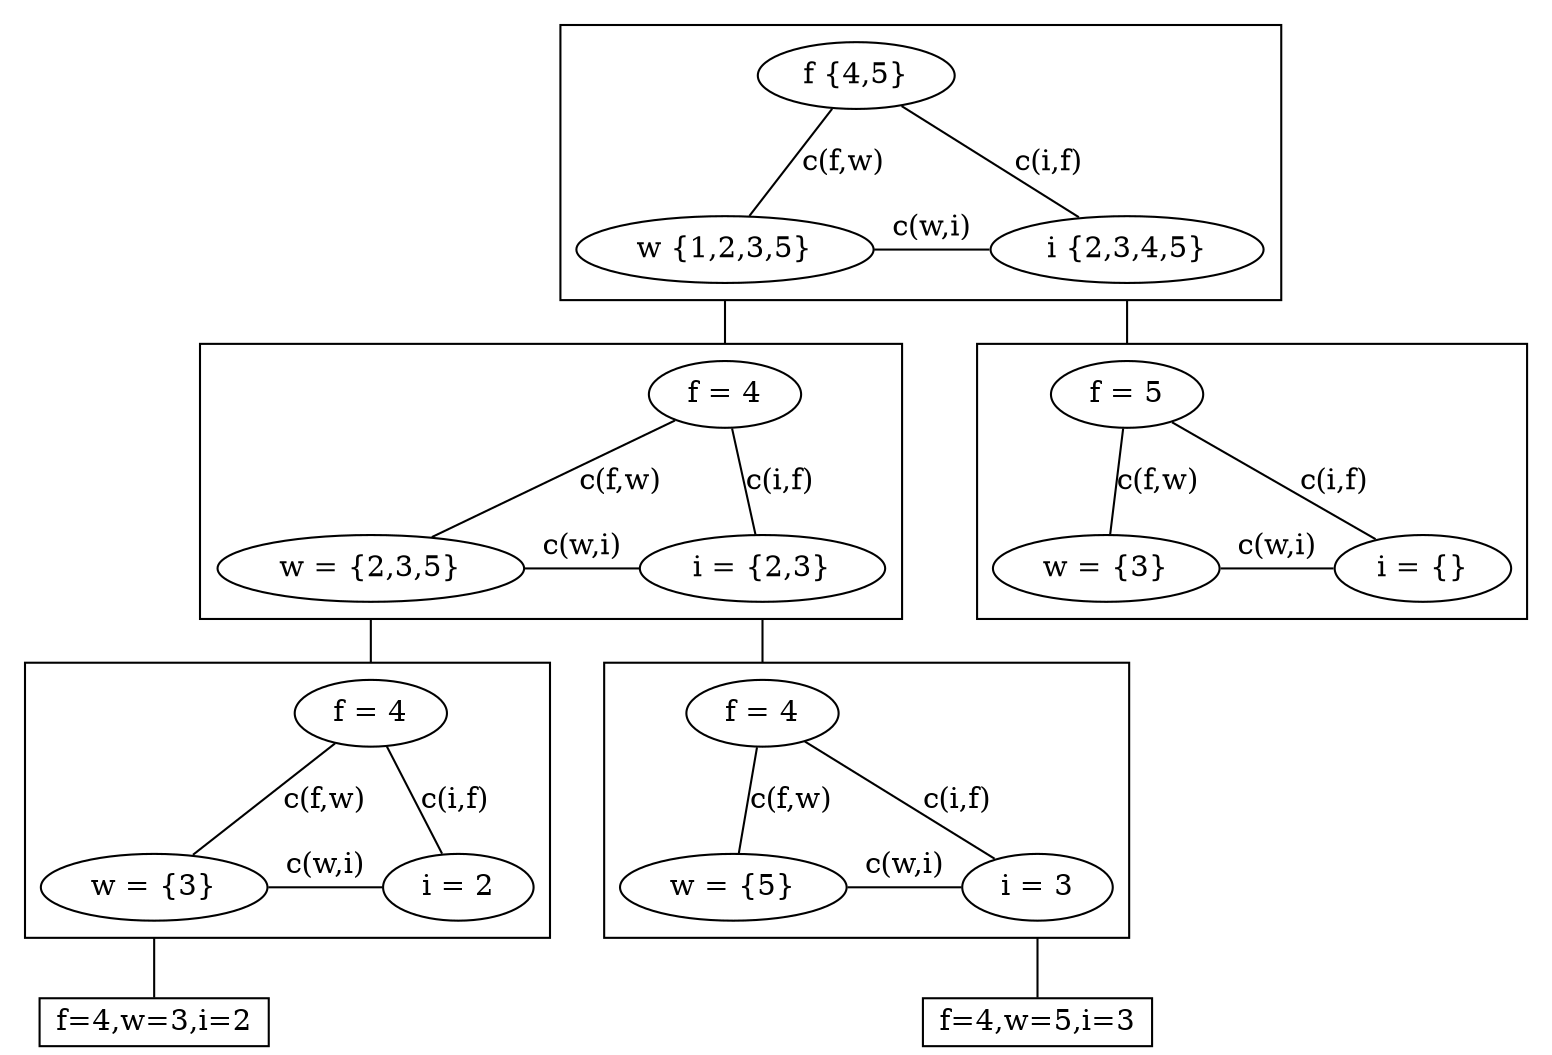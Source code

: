 digraph iter_0 {
    compound=true; 
    node [shape=ellipse, height=0.1, mindist=1.5];
    edge [arrowhead = none];
    subgraph cluster_start {
        f [label = "f {4,5}"];
        {
            rank = same;
            w [label = "w {1,2,3,5}"];
            i [label = "i {2,3,4,5}"];
            w -> i [label = "c(w,i)"];
            rankdir=LR;
        }
        f -> w [label = "c(f,w)"];
        i -> f [label = "c(i,f)"]; 
    }
    subgraph cluster_ex_1 {
        ex_1_f [label = "f = 4"];
        {
            rank = same;
            ex_1_w [label = "w = {2,3,5}"];
            ex_1_i [label = "i = {2,3}"];
            ex_1_w -> ex_1_i [label = "c(w,i)"];
            rankdir=LR;
        }
        ex_1_f -> ex_1_w [label = "c(f,w)"];
        ex_1_i -> ex_1_f [label = "c(i,f)"];
    }  
    subgraph cluster_ex_2 {
        ex_2_f [label = "f = 5"];
        {
            rank = same;
            ex_2_w [label = "w = {3}"];
            ex_2_i [label = "i = {}"];
            ex_2_w -> ex_2_i [label = "c(w,i)"];
            rankdir=LR;
        }
        ex_2_f -> ex_2_w [label = "c(f,w)"];
        ex_2_i -> ex_2_f [label = "c(i,f)"];
    }
    w -> ex_1_f [ltail=cluster_start, lhead=cluster_ex_1];
    i -> ex_2_f [ltail=cluster_start, lhead=cluster_ex_2];

    subgraph cluster_ex_3 {
        ex_3_f [label = "f = 4"];
        {
            rank = same;
            ex_3_w [label = "w = {3}"];
            ex_3_i [label = "i = 2"];
            ex_3_w -> ex_3_i [label = "c(w,i)"];
            rankdir=LR;
        }
        ex_3_f -> ex_3_w [label = "c(f,w)"];
        ex_3_i -> ex_3_f [label = "c(i,f)"];
    }  

    subgraph cluster_ex_4 {
        ex_4_f [label = "f = 4"];
        {
            rank = same;
            ex_4_w [label = "w = {5}"];
            ex_4_i [label = "i = 3"];
            ex_4_w -> ex_4_i [label = "c(w,i)"];
            rankdir=LR;
        }
        ex_4_f -> ex_4_w [label = "c(f,w)"];
        ex_4_i -> ex_4_f [label = "c(i,f)"];
    }  
    ex_1_w -> ex_3_f [ltail=cluster_ex_1, lhead=cluster_ex_3];
    ex_1_i -> ex_4_f [ltail=cluster_ex_1, lhead=cluster_ex_4];

    opl_1 [label= "f=4,w=3,i=2",shape=box];
    opl_2 [label= "f=4,w=5,i=3",shape=box];
    ex_3_w -> opl_1 [ltail=cluster_ex_3];
    ex_4_i -> opl_2 [ltail=cluster_ex_4];

        

}
